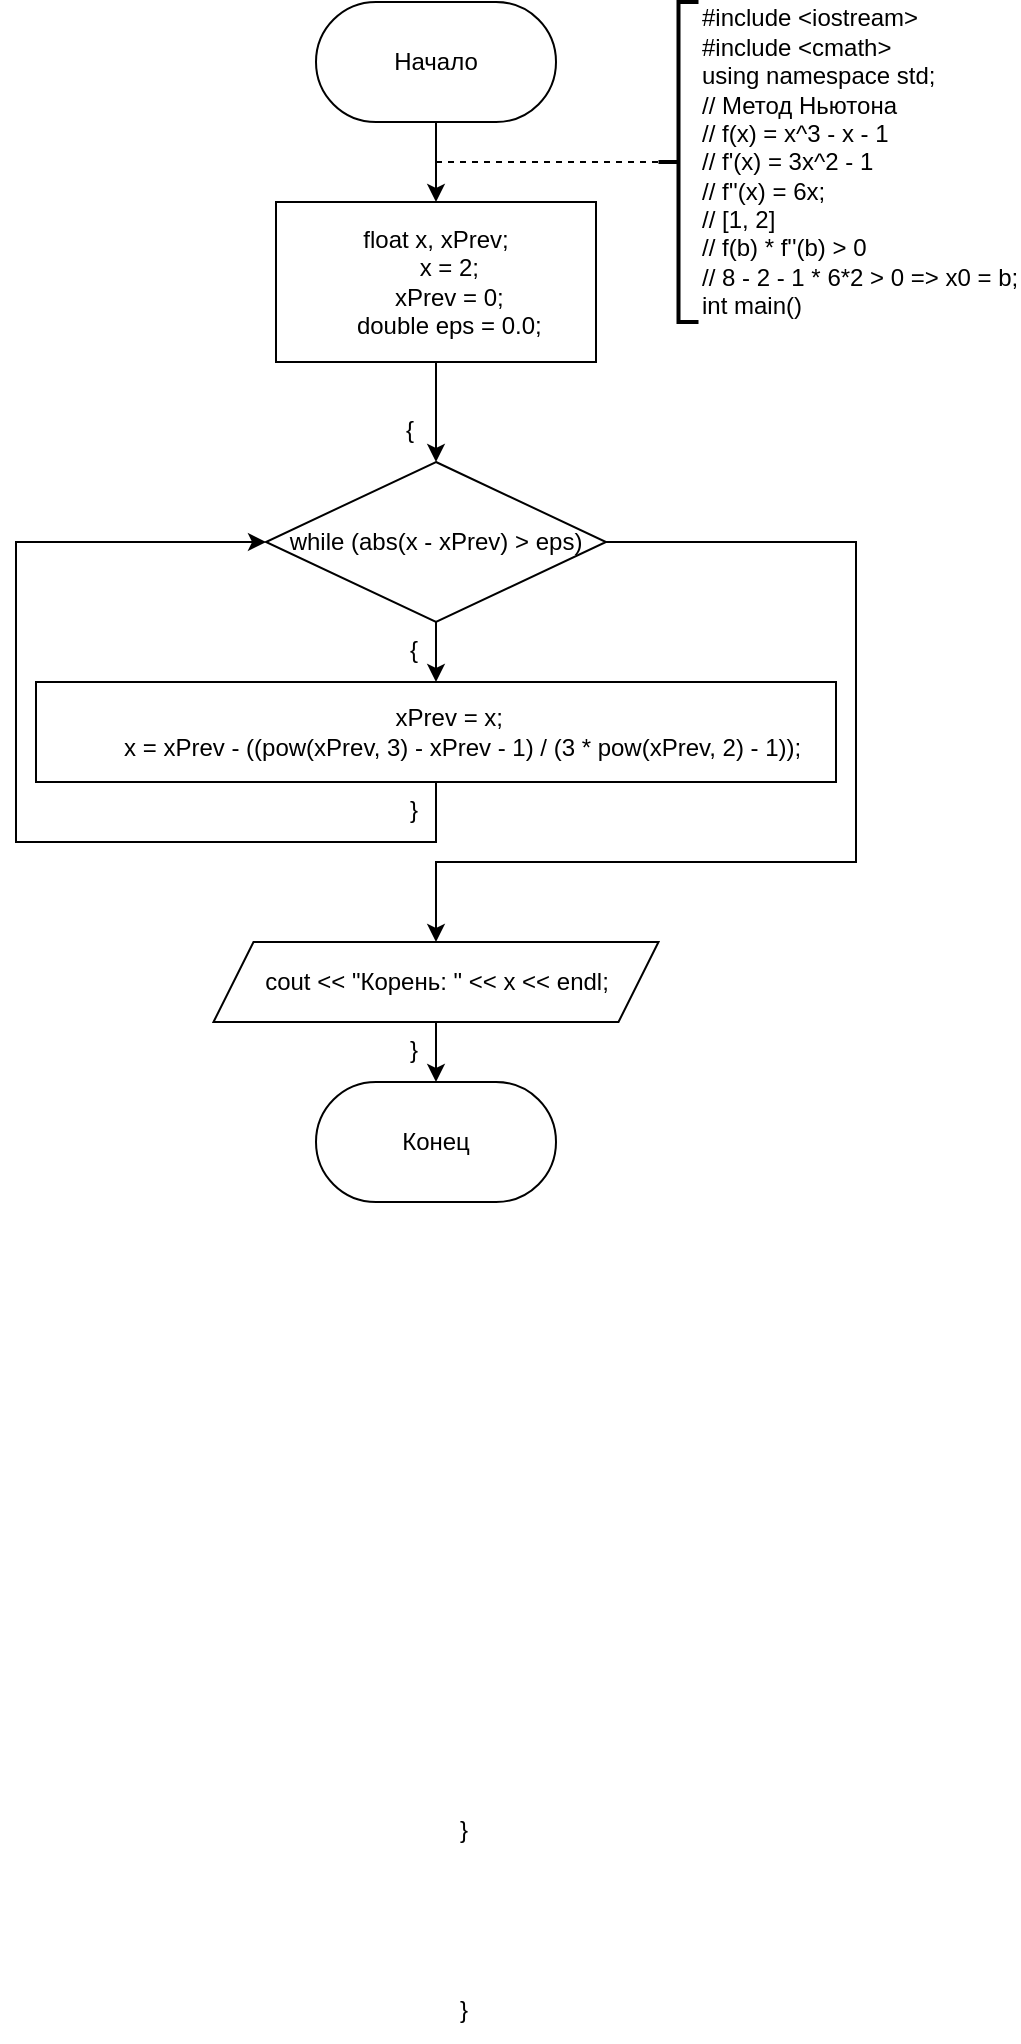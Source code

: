 <mxfile version="16.0.0" type="device"><diagram id="C5RBs43oDa-KdzZeNtuy" name="Page-1"><mxGraphModel dx="1374" dy="757" grid="1" gridSize="10" guides="1" tooltips="1" connect="1" arrows="1" fold="1" page="1" pageScale="1" pageWidth="827" pageHeight="1169" math="0" shadow="0"><root><mxCell id="WIyWlLk6GJQsqaUBKTNV-0"/><mxCell id="WIyWlLk6GJQsqaUBKTNV-1" parent="WIyWlLk6GJQsqaUBKTNV-0"/><mxCell id="kvwk_zXzjeEm2TGd5q2e-3" style="edgeStyle=orthogonalEdgeStyle;rounded=0;orthogonalLoop=1;jettySize=auto;html=1;exitX=0.5;exitY=1;exitDx=0;exitDy=0;entryX=0.5;entryY=0;entryDx=0;entryDy=0;" edge="1" parent="WIyWlLk6GJQsqaUBKTNV-1" source="kvwk_zXzjeEm2TGd5q2e-0" target="kvwk_zXzjeEm2TGd5q2e-2"><mxGeometry relative="1" as="geometry"/></mxCell><mxCell id="kvwk_zXzjeEm2TGd5q2e-0" value="Начало" style="rounded=1;whiteSpace=wrap;html=1;arcSize=50;" vertex="1" parent="WIyWlLk6GJQsqaUBKTNV-1"><mxGeometry x="160" y="40" width="120" height="60" as="geometry"/></mxCell><mxCell id="kvwk_zXzjeEm2TGd5q2e-1" value="Конец" style="rounded=1;whiteSpace=wrap;html=1;arcSize=50;" vertex="1" parent="WIyWlLk6GJQsqaUBKTNV-1"><mxGeometry x="160" y="580" width="120" height="60" as="geometry"/></mxCell><mxCell id="kvwk_zXzjeEm2TGd5q2e-59" style="edgeStyle=orthogonalEdgeStyle;rounded=0;orthogonalLoop=1;jettySize=auto;html=1;exitX=0.5;exitY=1;exitDx=0;exitDy=0;entryX=0.5;entryY=0;entryDx=0;entryDy=0;" edge="1" parent="WIyWlLk6GJQsqaUBKTNV-1" source="kvwk_zXzjeEm2TGd5q2e-2" target="kvwk_zXzjeEm2TGd5q2e-6"><mxGeometry relative="1" as="geometry"/></mxCell><mxCell id="kvwk_zXzjeEm2TGd5q2e-2" value="&lt;div&gt;float x, xPrev;&lt;/div&gt;&lt;div&gt;&amp;nbsp; &amp;nbsp; x = 2;&lt;/div&gt;&lt;div&gt;&amp;nbsp; &amp;nbsp; xPrev = 0;&lt;/div&gt;&lt;div&gt;&amp;nbsp; &amp;nbsp; double eps = 0.0;&lt;/div&gt;" style="rounded=0;whiteSpace=wrap;html=1;" vertex="1" parent="WIyWlLk6GJQsqaUBKTNV-1"><mxGeometry x="140" y="140" width="160" height="80" as="geometry"/></mxCell><mxCell id="kvwk_zXzjeEm2TGd5q2e-4" value="" style="endArrow=none;dashed=1;html=1;rounded=0;" edge="1" parent="WIyWlLk6GJQsqaUBKTNV-1" target="kvwk_zXzjeEm2TGd5q2e-5"><mxGeometry width="50" height="50" relative="1" as="geometry"><mxPoint x="220" y="120" as="sourcePoint"/><mxPoint x="320" y="120" as="targetPoint"/></mxGeometry></mxCell><mxCell id="kvwk_zXzjeEm2TGd5q2e-5" value="&lt;div&gt;#include &amp;lt;iostream&amp;gt;&lt;/div&gt;&lt;div&gt;#include &amp;lt;cmath&amp;gt;&lt;/div&gt;&lt;div&gt;using namespace std;&lt;/div&gt;&lt;div&gt;// Метод Ньютона&lt;/div&gt;&lt;div&gt;// f(x) = x^3 - x - 1&lt;/div&gt;&lt;div&gt;// f'(x) = 3x^2 - 1&lt;/div&gt;&lt;div&gt;// f''(x) = 6x;&lt;/div&gt;&lt;div&gt;// [1, 2]&lt;/div&gt;&lt;div&gt;// f(b) * f''(b) &amp;gt; 0&lt;/div&gt;&lt;div&gt;// 8 - 2 - 1 * 6*2 &amp;gt; 0 =&amp;gt; x0 = b;&lt;/div&gt;&lt;div&gt;int main()&lt;/div&gt;" style="strokeWidth=2;html=1;shape=mxgraph.flowchart.annotation_2;align=left;labelPosition=right;pointerEvents=1;" vertex="1" parent="WIyWlLk6GJQsqaUBKTNV-1"><mxGeometry x="331.25" y="40" width="20" height="160" as="geometry"/></mxCell><mxCell id="kvwk_zXzjeEm2TGd5q2e-73" style="edgeStyle=orthogonalEdgeStyle;rounded=0;orthogonalLoop=1;jettySize=auto;html=1;exitX=0.5;exitY=1;exitDx=0;exitDy=0;entryX=0.5;entryY=0;entryDx=0;entryDy=0;" edge="1" parent="WIyWlLk6GJQsqaUBKTNV-1" source="kvwk_zXzjeEm2TGd5q2e-6" target="kvwk_zXzjeEm2TGd5q2e-72"><mxGeometry relative="1" as="geometry"/></mxCell><mxCell id="kvwk_zXzjeEm2TGd5q2e-74" style="edgeStyle=orthogonalEdgeStyle;rounded=0;orthogonalLoop=1;jettySize=auto;html=1;exitX=1;exitY=0.5;exitDx=0;exitDy=0;entryX=0.5;entryY=0;entryDx=0;entryDy=0;" edge="1" parent="WIyWlLk6GJQsqaUBKTNV-1" source="kvwk_zXzjeEm2TGd5q2e-6" target="kvwk_zXzjeEm2TGd5q2e-28"><mxGeometry relative="1" as="geometry"><Array as="points"><mxPoint x="430" y="310"/><mxPoint x="430" y="470"/><mxPoint x="220" y="470"/></Array></mxGeometry></mxCell><mxCell id="kvwk_zXzjeEm2TGd5q2e-6" value="while (abs(x - xPrev) &amp;gt; eps)" style="rhombus;whiteSpace=wrap;html=1;" vertex="1" parent="WIyWlLk6GJQsqaUBKTNV-1"><mxGeometry x="135" y="270" width="170" height="80" as="geometry"/></mxCell><mxCell id="kvwk_zXzjeEm2TGd5q2e-29" style="edgeStyle=orthogonalEdgeStyle;rounded=0;orthogonalLoop=1;jettySize=auto;html=1;exitX=0.5;exitY=1;exitDx=0;exitDy=0;entryX=0.5;entryY=0;entryDx=0;entryDy=0;" edge="1" parent="WIyWlLk6GJQsqaUBKTNV-1" source="kvwk_zXzjeEm2TGd5q2e-28" target="kvwk_zXzjeEm2TGd5q2e-1"><mxGeometry relative="1" as="geometry"/></mxCell><mxCell id="kvwk_zXzjeEm2TGd5q2e-28" value="cout &amp;lt;&amp;lt; &quot;Корень: &quot; &amp;lt;&amp;lt; x &amp;lt;&amp;lt; endl;" style="shape=parallelogram;perimeter=parallelogramPerimeter;whiteSpace=wrap;html=1;fixedSize=1;" vertex="1" parent="WIyWlLk6GJQsqaUBKTNV-1"><mxGeometry x="108.75" y="510" width="222.5" height="40" as="geometry"/></mxCell><mxCell id="kvwk_zXzjeEm2TGd5q2e-37" value="}" style="text;whiteSpace=wrap;html=1;" vertex="1" parent="WIyWlLk6GJQsqaUBKTNV-1"><mxGeometry x="205" y="430" width="7.5" height="30" as="geometry"/></mxCell><mxCell id="kvwk_zXzjeEm2TGd5q2e-46" value="}" style="text;whiteSpace=wrap;html=1;" vertex="1" parent="WIyWlLk6GJQsqaUBKTNV-1"><mxGeometry x="205" y="550" width="30" height="30" as="geometry"/></mxCell><mxCell id="kvwk_zXzjeEm2TGd5q2e-50" value="}" style="text;whiteSpace=wrap;html=1;" vertex="1" parent="WIyWlLk6GJQsqaUBKTNV-1"><mxGeometry x="230" y="1030" width="30" height="30" as="geometry"/></mxCell><mxCell id="kvwk_zXzjeEm2TGd5q2e-51" value="}" style="text;whiteSpace=wrap;html=1;" vertex="1" parent="WIyWlLk6GJQsqaUBKTNV-1"><mxGeometry x="230" y="940" width="30" height="30" as="geometry"/></mxCell><mxCell id="kvwk_zXzjeEm2TGd5q2e-55" value="{" style="text;whiteSpace=wrap;html=1;" vertex="1" parent="WIyWlLk6GJQsqaUBKTNV-1"><mxGeometry x="205" y="350" width="15" height="30" as="geometry"/></mxCell><mxCell id="kvwk_zXzjeEm2TGd5q2e-54" value="{" style="text;whiteSpace=wrap;html=1;" vertex="1" parent="WIyWlLk6GJQsqaUBKTNV-1"><mxGeometry x="202.5" y="240" width="10" height="30" as="geometry"/></mxCell><mxCell id="kvwk_zXzjeEm2TGd5q2e-75" style="edgeStyle=orthogonalEdgeStyle;rounded=0;orthogonalLoop=1;jettySize=auto;html=1;exitX=0.5;exitY=1;exitDx=0;exitDy=0;entryX=0;entryY=0.5;entryDx=0;entryDy=0;" edge="1" parent="WIyWlLk6GJQsqaUBKTNV-1" source="kvwk_zXzjeEm2TGd5q2e-72" target="kvwk_zXzjeEm2TGd5q2e-6"><mxGeometry relative="1" as="geometry"><Array as="points"><mxPoint x="220" y="460"/><mxPoint x="10" y="460"/><mxPoint x="10" y="310"/></Array></mxGeometry></mxCell><mxCell id="kvwk_zXzjeEm2TGd5q2e-72" value="&lt;div&gt;&amp;nbsp; &amp;nbsp; xPrev = x;&lt;/div&gt;&lt;div&gt;&amp;nbsp; &amp;nbsp; &amp;nbsp; &amp;nbsp; x = xPrev - ((pow(xPrev, 3) - xPrev - 1) / (3 * pow(xPrev, 2) - 1));&lt;/div&gt;" style="rounded=0;whiteSpace=wrap;html=1;" vertex="1" parent="WIyWlLk6GJQsqaUBKTNV-1"><mxGeometry x="20" y="380" width="400" height="50" as="geometry"/></mxCell></root></mxGraphModel></diagram></mxfile>